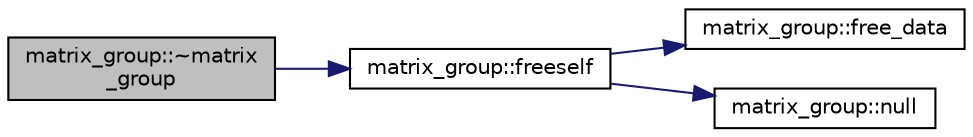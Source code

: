 digraph "matrix_group::~matrix_group"
{
  edge [fontname="Helvetica",fontsize="10",labelfontname="Helvetica",labelfontsize="10"];
  node [fontname="Helvetica",fontsize="10",shape=record];
  rankdir="LR";
  Node3 [label="matrix_group::~matrix\l_group",height=0.2,width=0.4,color="black", fillcolor="grey75", style="filled", fontcolor="black"];
  Node3 -> Node4 [color="midnightblue",fontsize="10",style="solid",fontname="Helvetica"];
  Node4 [label="matrix_group::freeself",height=0.2,width=0.4,color="black", fillcolor="white", style="filled",URL="$d3/ded/classmatrix__group.html#a961d53d2f9c72765f5d357ab4b310381"];
  Node4 -> Node5 [color="midnightblue",fontsize="10",style="solid",fontname="Helvetica"];
  Node5 [label="matrix_group::free_data",height=0.2,width=0.4,color="black", fillcolor="white", style="filled",URL="$d3/ded/classmatrix__group.html#a83389b30940eb37203b0559d31e74e34"];
  Node4 -> Node6 [color="midnightblue",fontsize="10",style="solid",fontname="Helvetica"];
  Node6 [label="matrix_group::null",height=0.2,width=0.4,color="black", fillcolor="white", style="filled",URL="$d3/ded/classmatrix__group.html#a88e1af6f805696f62fb0e33d2e29cec8"];
}
